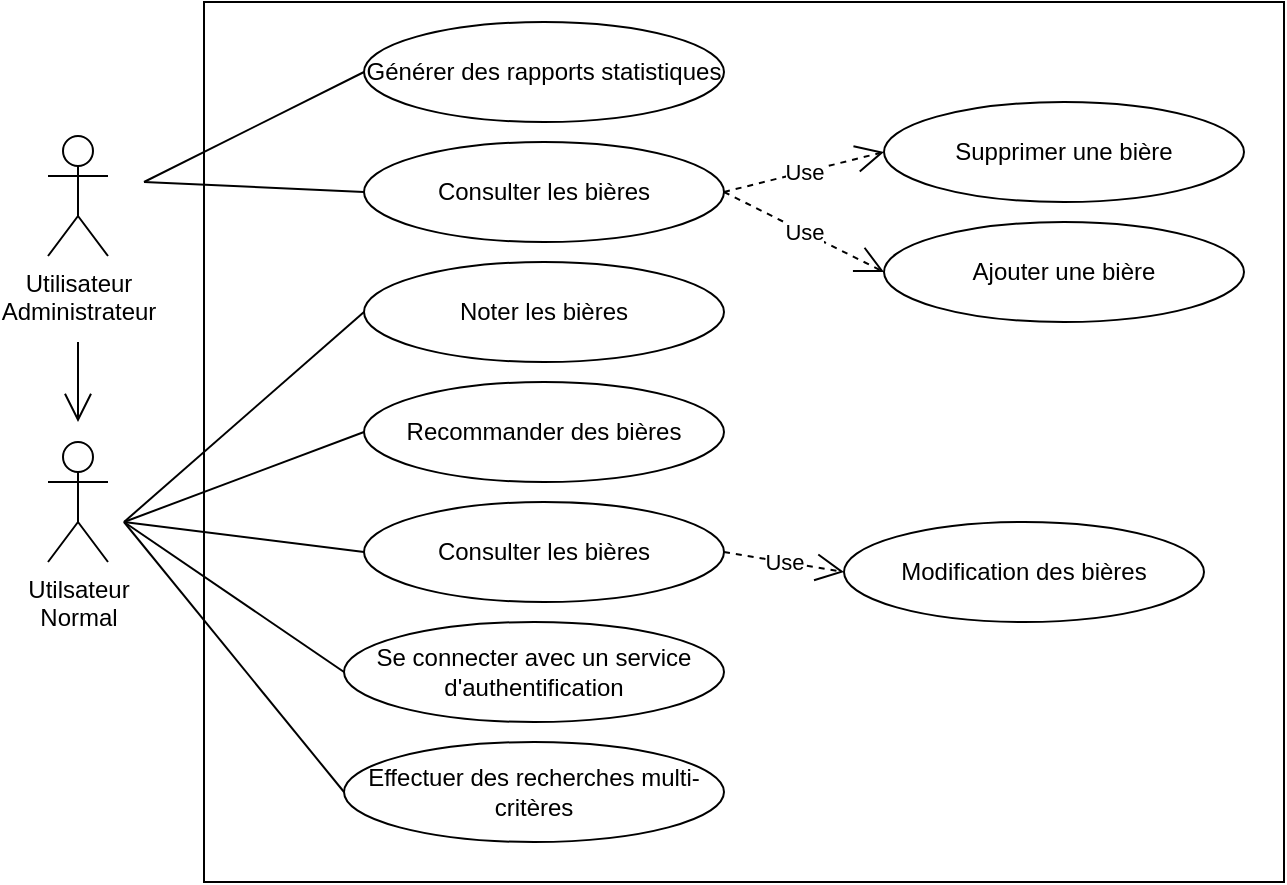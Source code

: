 <mxfile version="20.4.0" type="device"><diagram id="qTwLeuPhGuF8dDWRDJ7C" name="Page-1"><mxGraphModel dx="1038" dy="551" grid="1" gridSize="10" guides="1" tooltips="1" connect="1" arrows="1" fold="1" page="1" pageScale="1" pageWidth="827" pageHeight="1169" math="0" shadow="0"><root><mxCell id="0"/><mxCell id="1" parent="0"/><mxCell id="Tv8of-31PGD8patqQnac-30" value="" style="rounded=0;whiteSpace=wrap;html=1;" vertex="1" parent="1"><mxGeometry x="170" y="40" width="540" height="440" as="geometry"/></mxCell><mxCell id="Tv8of-31PGD8patqQnac-1" value="Utilisateur&lt;br&gt;Administrateur" style="shape=umlActor;verticalLabelPosition=bottom;verticalAlign=top;html=1;outlineConnect=0;" vertex="1" parent="1"><mxGeometry x="92" y="107" width="30" height="60" as="geometry"/></mxCell><mxCell id="Tv8of-31PGD8patqQnac-2" value="Utilsateur&lt;br&gt;Normal" style="shape=umlActor;verticalLabelPosition=bottom;verticalAlign=top;html=1;outlineConnect=0;" vertex="1" parent="1"><mxGeometry x="92" y="260" width="30" height="60" as="geometry"/></mxCell><mxCell id="Tv8of-31PGD8patqQnac-6" value="Consulter les bières" style="ellipse;whiteSpace=wrap;html=1;" vertex="1" parent="1"><mxGeometry x="250" y="290" width="180" height="50" as="geometry"/></mxCell><mxCell id="Tv8of-31PGD8patqQnac-7" value="Consulter les bières" style="ellipse;whiteSpace=wrap;html=1;" vertex="1" parent="1"><mxGeometry x="250" y="110" width="180" height="50" as="geometry"/></mxCell><mxCell id="Tv8of-31PGD8patqQnac-8" value="Use" style="endArrow=open;endSize=12;dashed=1;html=1;rounded=0;exitX=1;exitY=0.5;exitDx=0;exitDy=0;entryX=0;entryY=0.5;entryDx=0;entryDy=0;" edge="1" parent="1" source="Tv8of-31PGD8patqQnac-6" target="Tv8of-31PGD8patqQnac-9"><mxGeometry width="160" relative="1" as="geometry"><mxPoint x="330" y="220" as="sourcePoint"/><mxPoint x="490" y="220" as="targetPoint"/></mxGeometry></mxCell><mxCell id="Tv8of-31PGD8patqQnac-9" value="Modification des bières" style="ellipse;whiteSpace=wrap;html=1;" vertex="1" parent="1"><mxGeometry x="490" y="300" width="180" height="50" as="geometry"/></mxCell><mxCell id="Tv8of-31PGD8patqQnac-10" value="Recommander des bières" style="ellipse;whiteSpace=wrap;html=1;" vertex="1" parent="1"><mxGeometry x="250" y="230" width="180" height="50" as="geometry"/></mxCell><mxCell id="Tv8of-31PGD8patqQnac-11" value="Noter les bières" style="ellipse;whiteSpace=wrap;html=1;" vertex="1" parent="1"><mxGeometry x="250" y="170" width="180" height="50" as="geometry"/></mxCell><mxCell id="Tv8of-31PGD8patqQnac-12" value="Use" style="endArrow=open;endSize=12;dashed=1;html=1;rounded=0;exitX=1;exitY=0.5;exitDx=0;exitDy=0;entryX=0;entryY=0.5;entryDx=0;entryDy=0;" edge="1" parent="1" target="Tv8of-31PGD8patqQnac-13"><mxGeometry width="160" relative="1" as="geometry"><mxPoint x="430" y="135" as="sourcePoint"/><mxPoint x="500" y="30" as="targetPoint"/></mxGeometry></mxCell><mxCell id="Tv8of-31PGD8patqQnac-13" value="Supprimer une bière" style="ellipse;whiteSpace=wrap;html=1;" vertex="1" parent="1"><mxGeometry x="510" y="90" width="180" height="50" as="geometry"/></mxCell><mxCell id="Tv8of-31PGD8patqQnac-14" value="Use" style="endArrow=open;endSize=12;dashed=1;html=1;rounded=0;exitX=1;exitY=0.5;exitDx=0;exitDy=0;entryX=0;entryY=0.5;entryDx=0;entryDy=0;" edge="1" parent="1" target="Tv8of-31PGD8patqQnac-15" source="Tv8of-31PGD8patqQnac-7"><mxGeometry width="160" relative="1" as="geometry"><mxPoint x="440" y="195" as="sourcePoint"/><mxPoint x="510" y="90" as="targetPoint"/></mxGeometry></mxCell><mxCell id="Tv8of-31PGD8patqQnac-15" value="Ajouter une bière" style="ellipse;whiteSpace=wrap;html=1;" vertex="1" parent="1"><mxGeometry x="510" y="150" width="180" height="50" as="geometry"/></mxCell><mxCell id="Tv8of-31PGD8patqQnac-16" value="" style="endArrow=open;endFill=1;endSize=12;html=1;rounded=0;" edge="1" parent="1"><mxGeometry width="160" relative="1" as="geometry"><mxPoint x="107" y="210" as="sourcePoint"/><mxPoint x="107" y="250" as="targetPoint"/></mxGeometry></mxCell><mxCell id="Tv8of-31PGD8patqQnac-17" value="" style="endArrow=none;html=1;rounded=0;entryX=0;entryY=0.5;entryDx=0;entryDy=0;" edge="1" parent="1" target="Tv8of-31PGD8patqQnac-6"><mxGeometry width="50" height="50" relative="1" as="geometry"><mxPoint x="130" y="300" as="sourcePoint"/><mxPoint x="440" y="190" as="targetPoint"/></mxGeometry></mxCell><mxCell id="Tv8of-31PGD8patqQnac-18" value="" style="endArrow=none;html=1;rounded=0;entryX=0;entryY=0.5;entryDx=0;entryDy=0;" edge="1" parent="1" target="Tv8of-31PGD8patqQnac-10"><mxGeometry width="50" height="50" relative="1" as="geometry"><mxPoint x="130" y="300" as="sourcePoint"/><mxPoint x="260" y="325" as="targetPoint"/></mxGeometry></mxCell><mxCell id="Tv8of-31PGD8patqQnac-19" value="" style="endArrow=none;html=1;rounded=0;entryX=0;entryY=0.5;entryDx=0;entryDy=0;" edge="1" parent="1" target="Tv8of-31PGD8patqQnac-11"><mxGeometry width="50" height="50" relative="1" as="geometry"><mxPoint x="130" y="300" as="sourcePoint"/><mxPoint x="260" y="265" as="targetPoint"/></mxGeometry></mxCell><mxCell id="Tv8of-31PGD8patqQnac-21" value="" style="endArrow=none;html=1;rounded=0;entryX=0;entryY=0.5;entryDx=0;entryDy=0;" edge="1" parent="1" target="Tv8of-31PGD8patqQnac-7"><mxGeometry width="50" height="50" relative="1" as="geometry"><mxPoint x="140" y="130" as="sourcePoint"/><mxPoint x="440" y="190" as="targetPoint"/></mxGeometry></mxCell><mxCell id="Tv8of-31PGD8patqQnac-23" value="Se connecter avec un service d'authentification" style="ellipse;whiteSpace=wrap;html=1;" vertex="1" parent="1"><mxGeometry x="240" y="350" width="190" height="50" as="geometry"/></mxCell><mxCell id="Tv8of-31PGD8patqQnac-24" value="Effectuer des recherches multi-critères" style="ellipse;whiteSpace=wrap;html=1;" vertex="1" parent="1"><mxGeometry x="240" y="410" width="190" height="50" as="geometry"/></mxCell><mxCell id="Tv8of-31PGD8patqQnac-25" value="" style="endArrow=none;html=1;rounded=0;entryX=0;entryY=0.5;entryDx=0;entryDy=0;" edge="1" parent="1" target="Tv8of-31PGD8patqQnac-23"><mxGeometry width="50" height="50" relative="1" as="geometry"><mxPoint x="130" y="300" as="sourcePoint"/><mxPoint x="260" y="325" as="targetPoint"/></mxGeometry></mxCell><mxCell id="Tv8of-31PGD8patqQnac-26" value="" style="endArrow=none;html=1;rounded=0;entryX=0;entryY=0.5;entryDx=0;entryDy=0;" edge="1" parent="1" target="Tv8of-31PGD8patqQnac-24"><mxGeometry width="50" height="50" relative="1" as="geometry"><mxPoint x="130" y="300" as="sourcePoint"/><mxPoint x="250" y="385" as="targetPoint"/></mxGeometry></mxCell><mxCell id="Tv8of-31PGD8patqQnac-27" value="Générer des rapports statistiques" style="ellipse;whiteSpace=wrap;html=1;" vertex="1" parent="1"><mxGeometry x="250" y="50" width="180" height="50" as="geometry"/></mxCell><mxCell id="Tv8of-31PGD8patqQnac-29" value="" style="endArrow=none;html=1;rounded=0;entryX=0;entryY=0.5;entryDx=0;entryDy=0;" edge="1" parent="1" target="Tv8of-31PGD8patqQnac-27"><mxGeometry width="50" height="50" relative="1" as="geometry"><mxPoint x="140" y="130" as="sourcePoint"/><mxPoint x="260" y="145" as="targetPoint"/></mxGeometry></mxCell></root></mxGraphModel></diagram></mxfile>
